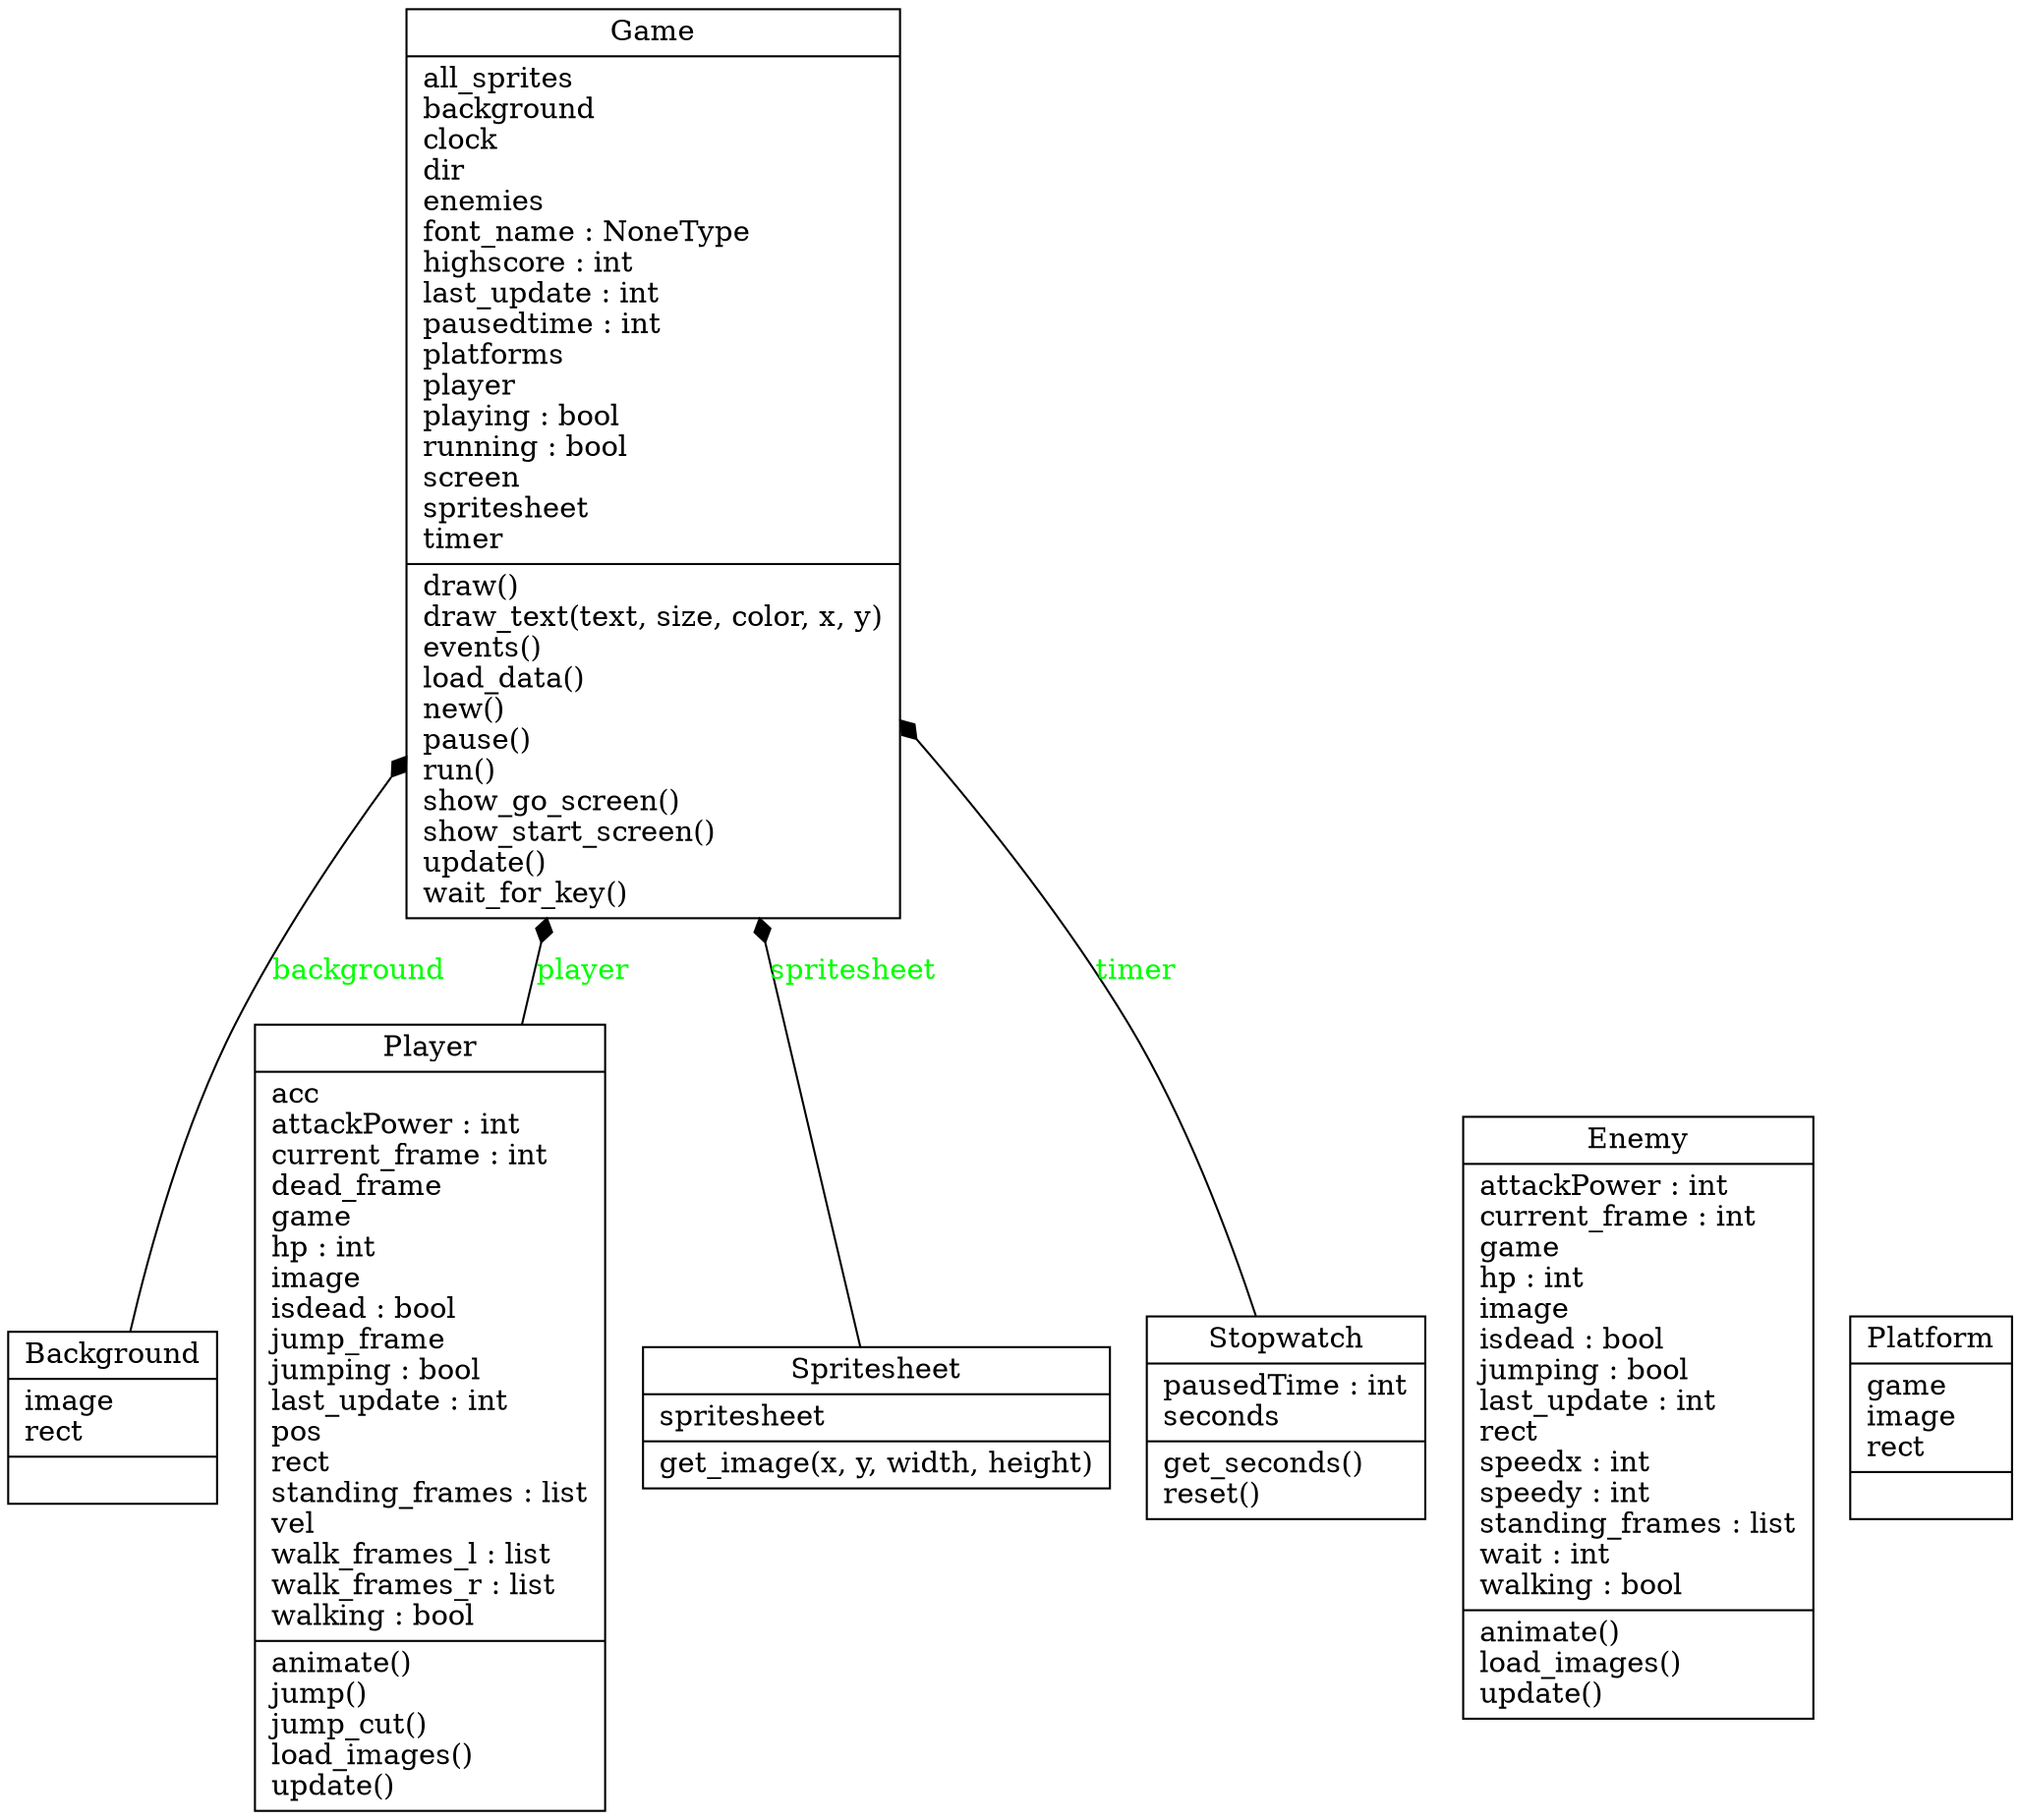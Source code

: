 digraph "classes" {
charset="utf-8"
rankdir=BT
"0" [label="{Background|image\lrect\l|}", shape="record"];
"1" [label="{Enemy|attackPower : int\lcurrent_frame : int\lgame\lhp : int\limage\lisdead : bool\ljumping : bool\llast_update : int\lrect\lspeedx : int\lspeedy : int\lstanding_frames : list\lwait : int\lwalking : bool\l|animate()\lload_images()\lupdate()\l}", shape="record"];
"2" [label="{Game|all_sprites\lbackground\lclock\ldir\lenemies\lfont_name : NoneType\lhighscore : int\llast_update : int\lpausedtime : int\lplatforms\lplayer\lplaying : bool\lrunning : bool\lscreen\lspritesheet\ltimer\l|draw()\ldraw_text(text, size, color, x, y)\levents()\lload_data()\lnew()\lpause()\lrun()\lshow_go_screen()\lshow_start_screen()\lupdate()\lwait_for_key()\l}", shape="record"];
"3" [label="{Platform|game\limage\lrect\l|}", shape="record"];
"4" [label="{Player|acc\lattackPower : int\lcurrent_frame : int\ldead_frame\lgame\lhp : int\limage\lisdead : bool\ljump_frame\ljumping : bool\llast_update : int\lpos\lrect\lstanding_frames : list\lvel\lwalk_frames_l : list\lwalk_frames_r : list\lwalking : bool\l|animate()\ljump()\ljump_cut()\lload_images()\lupdate()\l}", shape="record"];
"5" [label="{Spritesheet|spritesheet\l|get_image(x, y, width, height)\l}", shape="record"];
"6" [label="{Stopwatch|pausedTime : int\lseconds\l|get_seconds()\lreset()\l}", shape="record"];
"0" -> "2" [arrowhead="diamond", arrowtail="none", fontcolor="green", label="background", style="solid"];
"4" -> "2" [arrowhead="diamond", arrowtail="none", fontcolor="green", label="player", style="solid"];
"5" -> "2" [arrowhead="diamond", arrowtail="none", fontcolor="green", label="spritesheet", style="solid"];
"6" -> "2" [arrowhead="diamond", arrowtail="none", fontcolor="green", label="timer", style="solid"];
}
